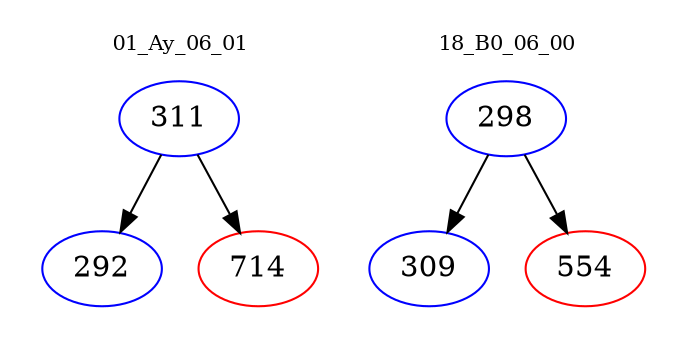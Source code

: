digraph{
subgraph cluster_0 {
color = white
label = "01_Ay_06_01";
fontsize=10;
T0_311 [label="311", color="blue"]
T0_311 -> T0_292 [color="black"]
T0_292 [label="292", color="blue"]
T0_311 -> T0_714 [color="black"]
T0_714 [label="714", color="red"]
}
subgraph cluster_1 {
color = white
label = "18_B0_06_00";
fontsize=10;
T1_298 [label="298", color="blue"]
T1_298 -> T1_309 [color="black"]
T1_309 [label="309", color="blue"]
T1_298 -> T1_554 [color="black"]
T1_554 [label="554", color="red"]
}
}
